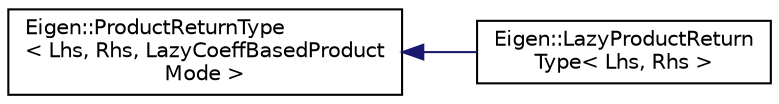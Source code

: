 digraph "Graphical Class Hierarchy"
{
  edge [fontname="Helvetica",fontsize="10",labelfontname="Helvetica",labelfontsize="10"];
  node [fontname="Helvetica",fontsize="10",shape=record];
  rankdir="LR";
  Node1 [label="Eigen::ProductReturnType\l\< Lhs, Rhs, LazyCoeffBasedProduct\lMode \>",height=0.2,width=0.4,color="black", fillcolor="white", style="filled",URL="$struct_eigen_1_1_product_return_type_3_01_lhs_00_01_rhs_00_01_lazy_coeff_based_product_mode_01_4.html"];
  Node1 -> Node2 [dir="back",color="midnightblue",fontsize="10",style="solid",fontname="Helvetica"];
  Node2 [label="Eigen::LazyProductReturn\lType\< Lhs, Rhs \>",height=0.2,width=0.4,color="black", fillcolor="white", style="filled",URL="$struct_eigen_1_1_lazy_product_return_type.html"];
}

